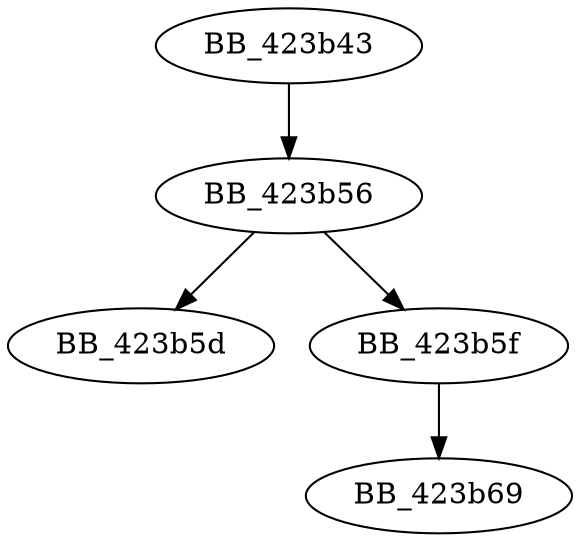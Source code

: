 DiGraph __setdefaultprecision{
BB_423b43->BB_423b56
BB_423b56->BB_423b5d
BB_423b56->BB_423b5f
BB_423b5f->BB_423b69
}
